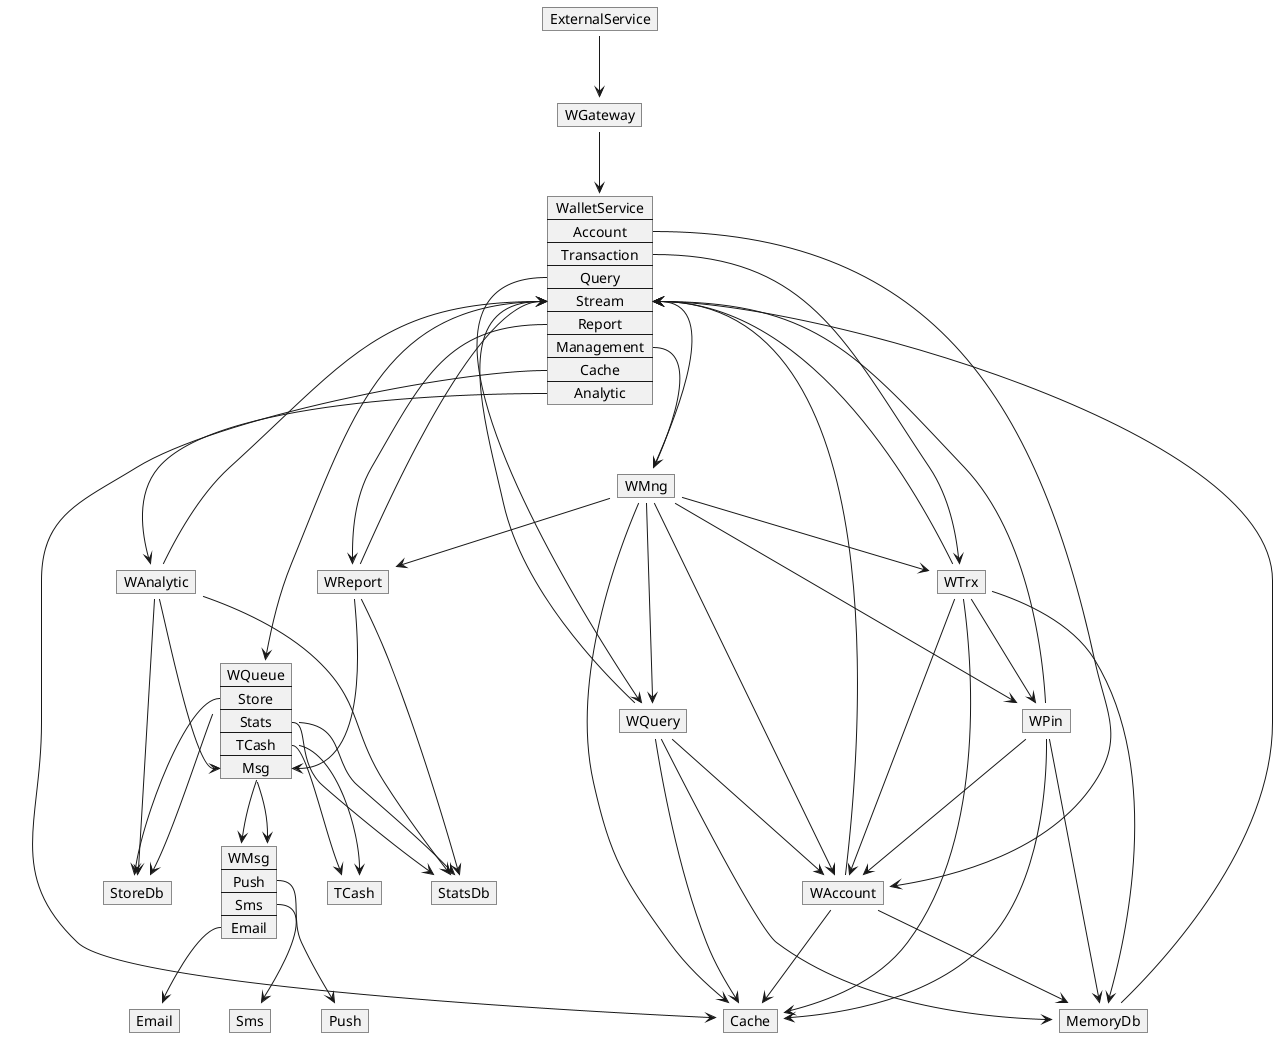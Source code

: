 @startuml
'https://plantuml.com/object-diagram

map WPin {
}
map WAccount {
}
map WTrx {
}
map WQuery {
}
map MemoryDb {
}
map Sms {
}
map Email {
}
map Push {
}
map WMsg {
    Push *--> Push
    Sms *--> Sms
    Email *--> Email
}
map WGateway {
}
map StatsDb {
}
map StoreDb {
}
map TCash {
}
map WQueue {
    Store *--> StoreDb
    Stats *--> StatsDb
    TCash *--> TCash
    Msg *--> WMsg
}
map WReport {
}
map WAnalytic {
}
map WMng {
}
map Cache {
}
map ExternalService {
}


map WalletService {
 Account *-> WAccount
 Transaction *--> WTrx
 Query *---> WQuery
 Stream *--> WQueue
 Report *--> WReport
 Management *--> WMng
 Cache *--> Cache
 Analytic *--> WAnalytic
}

'flow of microservice calling
ExternalService --> WGateway
WGateway --> WalletService
WQueue --> StatsDb
WQueue --> StoreDb
WQueue --> TCash
WQueue --> WMsg

WAccount --> MemoryDb
WAccount --> Cache
WAccount --> WalletService::Stream

WQuery --> WAccount
WQuery --> MemoryDb
WQuery --> Cache
WQuery --> WalletService::Stream

WPin --> WAccount
WPin --> Cache
WPin --> MemoryDb
WPin --> WalletService::Stream

WTrx --> WAccount
WTrx --> WPin
WTrx --> MemoryDb
WTrx --> Cache
WTrx --> WalletService::Stream

MemoryDb --> WalletService::Stream

WReport --> StatsDb
WReport --> WQueue::Msg
WReport --> WalletService::Stream

WAnalytic --> StatsDb
WAnalytic --> StoreDb
WAnalytic --> WQueue::Msg
WAnalytic --> WalletService::Stream

WMng --> WReport
WMng --> WAccount
WMng --> WQuery
WMng --> WTrx
WMng --> WPin
WMng --> Cache
WMng --> WalletService::Stream
@enduml
